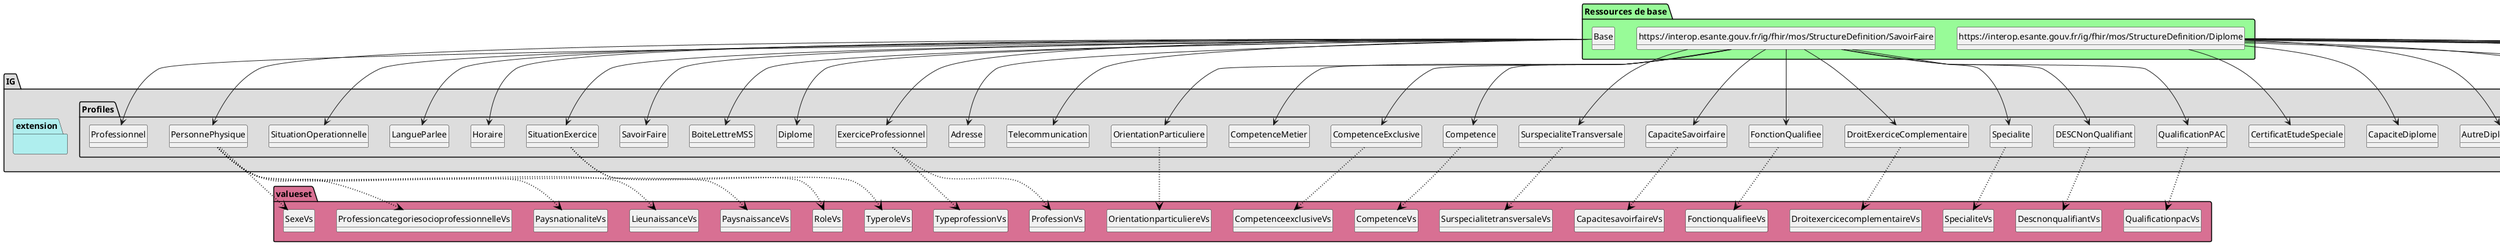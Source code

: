 @startuml
set namespaceSeparator ?
hide circle
hide class fields

package IG #DDDDDD{

     package Profiles #DDDDDD{

        class Adresse{

             Adresse => [None..None]
             Adresse.identificationDestinataire => [0..1]
             Adresse.identificationDomicilie => [0..1]
             Adresse.pointRemise => [0..1]
             Adresse.complementPointGeographique => [0..1]
             Adresse.numeroVoie => [0..1]
             Adresse.extension => [0..1]
             Adresse.typeVoie => [0..1]
             Adresse.libelleVoie => [0..1]
             Adresse.lieuDit => [0..1]
             Adresse.mentionDistribution => [0..1]
             Adresse.codePostal => [0..1]
             Adresse.localite => [0..1]
             Adresse.COGCommune => [0..1]
             Adresse.internationalDivisionTerritoriale => [0..1]
             Adresse.internationalPays => [0..1]
             Adresse.type => [0..*]
             Adresse.ligneUne => [0..1]
             Adresse.ligneDeux => [0..1]
             Adresse.ligneTrois => [0..1]
             Adresse.ligneQuatre => [0..1]
             Adresse.ligneCinq => [0..1]
             Adresse.ligneSix => [0..1]
             Adresse.ligneSept => [0..1]
        } 

        class Attestation{

             Attestation => [None..None]
             Attestation.attestation => [0..1]
        } 

        class AutreDiplomeObtenu{

             AutreDiplomeObtenu => [None..None]
             AutreDiplomeObtenu.autreDiplomeObtenu => [0..1]
        } 

        class BoiteLettreMSS{

             BoiteLettreMSS => [None..None]
             BoiteLettreMSS.adresseMSS => [0..1]
             BoiteLettreMSS.typeBAL => [0..1]
             BoiteLettreMSS.description => [0..1]
             BoiteLettreMSS.responsable => [0..1]
             BoiteLettreMSS.serviceRattachement => [0..1]
             BoiteLettreMSS.telephone => [0..1]
             BoiteLettreMSS.dematerialisation => [0..1]
             BoiteLettreMSS.listeRouge => [0..1]
        } 

        class CapaciteDiplome{

             CapaciteDiplome => [None..None]
             CapaciteDiplome.capaciteDiplome => [0..1]
        } 

        class CapaciteSavoirfaire{

             CapaciteSavoirfaire => [None..None]
             CapaciteSavoirfaire.capaciteSavoirFaire => [0..1]
        } 

        class CertificatEtudeSpeciale{

             CertificatEtudeSpeciale => [None..None]
             CertificatEtudeSpeciale.certificatEtudeSpeciale => [0..1]
        } 

        class Competence{

             Competence => [None..None]
             Competence.competence => [0..1]
        } 

        class CompetenceExclusive{

             CompetenceExclusive => [None..None]
             CompetenceExclusive.competenceExclusive => [0..1]
        } 

        class CompetenceMetier{

             CompetenceMetier => [None..None]
             CompetenceMetier.competenceMetier => [0..1]
        } 

        class DESC1{

             DESC1 => [None..None]
             DESC1.DESC1 => [0..1]
        } 

        class DESC2{

             DESC2 => [None..None]
             DESC2.DESC2 => [0..1]
        } 

        class DESCNonQualifiant{

             DESCNonQualifiant => [None..None]
             DESCNonQualifiant.DESCNonQualifiant => [0..1]
        } 

        class Diplome{

             Diplome => [None..None]
             Diplome.typeDiplome => [0..1]
             Diplome.lieuFormation => [0..1]
             Diplome.dateDiplome => [0..1]
             Diplome.numeroDiplome => [0..1]
        } 

        class DiplomeDeuxiemeCycleNonQualifiant{

             DiplomeDeuxiemeCycleNonQualifiant => [None..None]
             DiplomeDeuxiemeCycleNonQualifiant.diplomeDeuxiemeCycleNonQualifiant => [0..1]
        } 

        class DiplomeDivers{

             DiplomeDivers => [None..None]
             DiplomeDivers.diplomeDivers => [0..1]
        } 

        class DiplomeEEE{

             DiplomeEEE => [None..None]
             DiplomeEEE.diplomeEEE => [0..1]
        } 

        class DiplomeEES{

             DiplomeEES => [None..None]
             DiplomeEES.diplomeEES => [0..1]
        } 

        class DiplomeEtat{

             DiplomeEtat => [None..None]
             DiplomeEtat.diplomeEtat => [0..1]
        } 

        class DiplomeEtudeSpecialisee{

             DiplomeEtudeSpecialisee => [None..None]
             DiplomeEtudeSpecialisee.diplomeEtudeSpecialisee => [0..1]
        } 

        class DiplomeUniversitaire{

             DiplomeUniversitaire => [None..None]
             DiplomeUniversitaire.diplomeUniversitaire => [0..1]
        } 

        class DroitExerciceComplementaire{

             DroitExerciceComplementaire => [None..None]
             DroitExerciceComplementaire.droitExerciceComplementaire => [0..1]
        } 

        class ExerciceProfessionnel{

             ExerciceProfessionnel => [None..None]
             ExerciceProfessionnel.civiliteExercice => [0..1]
             ExerciceProfessionnel.nomExercice => [0..1]
             ExerciceProfessionnel.prenomExercice => [0..1]
             ExerciceProfessionnel.profession => [0..1]
             ExerciceProfessionnel.typeProfession => [0..1]
             ExerciceProfessionnel.categorieProfessionnelle => [0..1]
             ExerciceProfessionnel.dateEffetExercice => [0..1]
             ExerciceProfessionnel.dateFinEffetExercice => [0..1]
             ExerciceProfessionnel.departementPremierReferencementAE => [0..1]
             ExerciceProfessionnel.boiteLettresMSS => [0..*]
             ExerciceProfessionnel.InscriptionOrdre => [0..*]
             ExerciceProfessionnel.InscriptionOrdre.ordre => [0..1]
             ExerciceProfessionnel.InscriptionOrdre.dateDebutInscription => [0..1]
             ExerciceProfessionnel.InscriptionOrdre.dateRadiation => [0..1]
             ExerciceProfessionnel.InscriptionOrdre.statutInscription => [0..1]
             ExerciceProfessionnel.InscriptionOrdre.conseilDepartemental => [0..1]
             ExerciceProfessionnel.AttributionParticuliere => [0..1]
             ExerciceProfessionnel.AttributionParticuliere.attributionParticuliere => [0..1]
             ExerciceProfessionnel.AttributionParticuliere.dateDebutReconnaissance => [0..1]
             ExerciceProfessionnel.AttributionParticuliere.dateAbandon => [0..1]
             ExerciceProfessionnel.NiveauFormation => [0..*]
             ExerciceProfessionnel.NiveauFormation.diplome => [0..1]
             ExerciceProfessionnel.NiveauFormation.natureCycleFormation => [0..1]
             ExerciceProfessionnel.NiveauFormation.niveauFormationAcquis => [0..1]
             ExerciceProfessionnel.NiveauFormation.anneeUniversitaire => [0..1]
             ExerciceProfessionnel.NiveauFormation.dateFin => [0..1]
             ExerciceProfessionnel.professionnel => [1..1]
        } 

        class FonctionQualifiee{

             FonctionQualifiee => [None..None]
             FonctionQualifiee.fonctionQualifiee => [0..1]
        } 

        class FormationSpecialiseeTransversale{

             FormationSpecialiseeTransversale => [None..None]
             FormationSpecialiseeTransversale.formationSpecialiseeTransversale => [0..1]
        } 

        class Horaire{

             Horaire => [None..None]
             Horaire.idPlageHoraire => [0..1]
             Horaire.typePlageHoraire => [0..1]
             Horaire.ouvertureFermeture => [0..1]
             Horaire.jourSemaine => [0..1]
             Horaire.heureDebut => [0..1]
             Horaire.heureFin => [0..1]
             Horaire.frequencePlageHoraire => [0..1]
             Horaire.debutDateEffective => [0..1]
             Horaire.finDateEffective => [0..1]
             Horaire.dateDeclarationPlageHoraire => [0..1]
             Horaire.commentaire => [0..*]
        } 

        class LangueParlee{

             LangueParlee => [None..None]
             LangueParlee.langueParlee => [0..1]
             LangueParlee.dateFin => [0..1]
        } 

        class OrientationParticuliere{

             OrientationParticuliere => [None..None]
             OrientationParticuliere.orientationParticuliere => [0..1]
        } 

        class PersonnePhysique{

             PersonnePhysique => [None..None]
             PersonnePhysique.civilite => [0..1]
             PersonnePhysique.nomFamille => [0..1]
             PersonnePhysique.nomUsage => [0..1]
             PersonnePhysique.prenom => [0..*]
             PersonnePhysique.prenomUsuel => [0..1]
             PersonnePhysique.pseudonyme => [0..1]
             PersonnePhysique.surnom => [0..1]
             PersonnePhysique.sexeAdministratif => [0..1]
             PersonnePhysique.sexe => [0..1]
             PersonnePhysique.langueParlee => [0..*]
             PersonnePhysique.situationFamiliale => [0..1]
             PersonnePhysique.dateNaissance => [0..1]
             PersonnePhysique.dateDeces => [0..1]
             PersonnePhysique.communeNaissance => [0..1]
             PersonnePhysique.departementNaissance => [0..1]
             PersonnePhysique.paysNaissance => [0..1]
             PersonnePhysique.lieuNaissance => [0..1]
             PersonnePhysique.statutEtatCivil => [0..1]
             PersonnePhysique.dateStatutEtatCivil => [0..1]
             PersonnePhysique.dateAcquisitionNatFR => [0..1]
             PersonnePhysique.paysNationalite => [0..1]
             PersonnePhysique.paysResidence => [0..1]
             PersonnePhysique.professionCategorieSocioProfessionnelle => [0..1]
             PersonnePhysique.causeMortalite => [0..1]
             PersonnePhysique.tailleCorporelle => [0..1]
             PersonnePhysique.poidsCorporel => [0..1]
             PersonnePhysique.surfaceCorporelle => [0..1]
             PersonnePhysique.indiceMasseCorporelle => [0..1]
        } 

        class Professionnel{

             Professionnel => [None..None]
             Professionnel.idPP => [0..1]
             Professionnel.typeIdNatPP => [0..1]
             Professionnel.idNatPS => [0..1]
             Professionnel.personne => [0..1]
             Professionnel.diplomeObtenu => [0..*]
             Professionnel.adresseCorrespondance => [0..*]
             Professionnel.telecommunication => [0..*]
             Professionnel.boiteLettresMSS => [0..*]
        } 

        class QualificationPAC{

             QualificationPAC => [None..None]
             QualificationPAC.qualificationPAC => [0..1]
        } 

        class SavoirFaire{

             SavoirFaire => [None..None]
             SavoirFaire.typeSavoirFaire => [0..1]
             SavoirFaire.dateReconnaissance => [0..1]
             SavoirFaire.dateAbandon => [0..1]
             SavoirFaire.exerciceProfessionnel => [1..1]
        } 

        class SituationExercice{

             SituationExercice => [None..None]
             SituationExercice.role => [0..1]
             SituationExercice.typeRole => [0..1]
             SituationExercice.modeExercice => [0..1]
             SituationExercice.numeroAM => [0..1]
             SituationExercice.dateDebutActivite => [0..1]
             SituationExercice.dateFinActivite => [0..1]
             SituationExercice.genreActivite => [0..1]
             SituationExercice.motifFinActivite => [0..1]
             SituationExercice.statutHospitalier => [0..1]
             SituationExercice.sectionOrdrePharmacien => [0..1]
             SituationExercice.sousSectionOrdrePharmacien => [0..1]
             SituationExercice.typeActiviteLiberale => [0..1]
             SituationExercice.statutPSSSA => [0..1]
             SituationExercice.telecommunication => [0..*]
             SituationExercice.adresseSE => [0..*]
             SituationExercice.boiteLettresMSS => [0..*]
             SituationExercice.exerciceProfessionnel => [1..1]
        } 

        class SituationOperationnelle{

             SituationOperationnelle => [None..None]
             SituationOperationnelle.identifiantSituationOperationnelle => [0..1]
             SituationOperationnelle.modeExerciceOffre => [0..1]
             SituationOperationnelle.competenceSpecifique => [0..*]
             SituationOperationnelle.precisionHoraire => [0..1]
             SituationOperationnelle.secteurConventionnement => [0..1]
             SituationOperationnelle.optionContratAccesAuxSoins => [0..1]
             SituationOperationnelle.carteVitaleAcceptee => [0..1]
             SituationOperationnelle.telecommunication => [0..1]
             SituationOperationnelle.exerciceProfessionnel => [1..1]
        } 

        class Specialite{

             Specialite => [None..None]
             Specialite.specialite => [0..1]
        } 

        class SurspecialiteTransversale{

             SurspecialiteTransversale => [None..None]
             SurspecialiteTransversale.surspecialiteTransversale => [0..1]
        } 

        class Telecommunication{

             Telecommunication => [None..None]
             Telecommunication.canal => [0..1]
             Telecommunication.adresseTelecom => [0..1]
             Telecommunication.typeMessagerie => [0..1]
             Telecommunication.utilisation => [0..1]
             Telecommunication.niveauConfidentialite => [0..1]
         }

     }
     package extension #paleturquoise {


         }
     }
     package valueset #PaleVioletRed{

        class CapacitesavoirfaireVs  

     CapaciteSavoirfaire -[#black,dotted,thickness=2]-> CapacitesavoirfaireVs

        class CompetenceVs  

     Competence -[#black,dotted,thickness=2]-> CompetenceVs

        class CompetenceexclusiveVs  

     CompetenceExclusive -[#black,dotted,thickness=2]-> CompetenceexclusiveVs

        class DescnonqualifiantVs  

     DESCNonQualifiant -[#black,dotted,thickness=2]-> DescnonqualifiantVs

        class DroitexercicecomplementaireVs  

     DroitExerciceComplementaire -[#black,dotted,thickness=2]-> DroitexercicecomplementaireVs

        class ProfessionVs  

     ExerciceProfessionnel -[#black,dotted,thickness=2]-> ProfessionVs

        class TypeprofessionVs  

     ExerciceProfessionnel -[#black,dotted,thickness=2]-> TypeprofessionVs

        class FonctionqualifieeVs  

     FonctionQualifiee -[#black,dotted,thickness=2]-> FonctionqualifieeVs

        class OrientationparticuliereVs  

     OrientationParticuliere -[#black,dotted,thickness=2]-> OrientationparticuliereVs

        class SexeVs  

     PersonnePhysique -[#black,dotted,thickness=2]-> SexeVs

        class PaysnaissanceVs  

     PersonnePhysique -[#black,dotted,thickness=2]-> PaysnaissanceVs

        class LieunaissanceVs  

     PersonnePhysique -[#black,dotted,thickness=2]-> LieunaissanceVs

        class PaysnationaliteVs  

     PersonnePhysique -[#black,dotted,thickness=2]-> PaysnationaliteVs

        class ProfessioncategoriesocioprofessionnelleVs  

     PersonnePhysique -[#black,dotted,thickness=2]-> ProfessioncategoriesocioprofessionnelleVs

        class QualificationpacVs  

     QualificationPAC -[#black,dotted,thickness=2]-> QualificationpacVs

        class RoleVs  

     SituationExercice -[#black,dotted,thickness=2]-> RoleVs

        class TyperoleVs  

     SituationExercice -[#black,dotted,thickness=2]-> TyperoleVs

        class SpecialiteVs  

     Specialite -[#black,dotted,thickness=2]-> SpecialiteVs

        class SurspecialitetransversaleVs  

     SurspecialiteTransversale -[#black,dotted,thickness=2]-> SurspecialitetransversaleVs
       }

package "Ressources de base" #palegreen {

 class "Base" as  class095a1b43effec73955e31e790438de49 

    class095a1b43effec73955e31e790438de49 --> Adresse

 class "https://interop.esante.gouv.fr/ig/fhir/mos/StructureDefinition/Diplome" as  class5c08ef5fce6cb24c19cfc301706c1d44 

    class5c08ef5fce6cb24c19cfc301706c1d44 --> Attestation

 class "https://interop.esante.gouv.fr/ig/fhir/mos/StructureDefinition/Diplome" as  class5c08ef5fce6cb24c19cfc301706c1d44 

    class5c08ef5fce6cb24c19cfc301706c1d44 --> AutreDiplomeObtenu

 class "Base" as  class095a1b43effec73955e31e790438de49 

    class095a1b43effec73955e31e790438de49 --> BoiteLettreMSS

 class "https://interop.esante.gouv.fr/ig/fhir/mos/StructureDefinition/Diplome" as  class5c08ef5fce6cb24c19cfc301706c1d44 

    class5c08ef5fce6cb24c19cfc301706c1d44 --> CapaciteDiplome

 class "https://interop.esante.gouv.fr/ig/fhir/mos/StructureDefinition/SavoirFaire" as  classe16a5958d13b85e9085a31a3ed922d40 

    classe16a5958d13b85e9085a31a3ed922d40 --> CapaciteSavoirfaire

 class "https://interop.esante.gouv.fr/ig/fhir/mos/StructureDefinition/Diplome" as  class5c08ef5fce6cb24c19cfc301706c1d44 

    class5c08ef5fce6cb24c19cfc301706c1d44 --> CertificatEtudeSpeciale

 class "https://interop.esante.gouv.fr/ig/fhir/mos/StructureDefinition/SavoirFaire" as  classe16a5958d13b85e9085a31a3ed922d40 

    classe16a5958d13b85e9085a31a3ed922d40 --> Competence

 class "https://interop.esante.gouv.fr/ig/fhir/mos/StructureDefinition/SavoirFaire" as  classe16a5958d13b85e9085a31a3ed922d40 

    classe16a5958d13b85e9085a31a3ed922d40 --> CompetenceExclusive

 class "https://interop.esante.gouv.fr/ig/fhir/mos/StructureDefinition/SavoirFaire" as  classe16a5958d13b85e9085a31a3ed922d40 

    classe16a5958d13b85e9085a31a3ed922d40 --> CompetenceMetier

 class "https://interop.esante.gouv.fr/ig/fhir/mos/StructureDefinition/Diplome" as  class5c08ef5fce6cb24c19cfc301706c1d44 

    class5c08ef5fce6cb24c19cfc301706c1d44 --> DESC1

 class "https://interop.esante.gouv.fr/ig/fhir/mos/StructureDefinition/Diplome" as  class5c08ef5fce6cb24c19cfc301706c1d44 

    class5c08ef5fce6cb24c19cfc301706c1d44 --> DESC2

 class "https://interop.esante.gouv.fr/ig/fhir/mos/StructureDefinition/SavoirFaire" as  classe16a5958d13b85e9085a31a3ed922d40 

    classe16a5958d13b85e9085a31a3ed922d40 --> DESCNonQualifiant

 class "Base" as  class095a1b43effec73955e31e790438de49 

    class095a1b43effec73955e31e790438de49 --> Diplome

 class "https://interop.esante.gouv.fr/ig/fhir/mos/StructureDefinition/Diplome" as  class5c08ef5fce6cb24c19cfc301706c1d44 

    class5c08ef5fce6cb24c19cfc301706c1d44 --> DiplomeDeuxiemeCycleNonQualifiant

 class "https://interop.esante.gouv.fr/ig/fhir/mos/StructureDefinition/Diplome" as  class5c08ef5fce6cb24c19cfc301706c1d44 

    class5c08ef5fce6cb24c19cfc301706c1d44 --> DiplomeDivers

 class "https://interop.esante.gouv.fr/ig/fhir/mos/StructureDefinition/Diplome" as  class5c08ef5fce6cb24c19cfc301706c1d44 

    class5c08ef5fce6cb24c19cfc301706c1d44 --> DiplomeEEE

 class "https://interop.esante.gouv.fr/ig/fhir/mos/StructureDefinition/Diplome" as  class5c08ef5fce6cb24c19cfc301706c1d44 

    class5c08ef5fce6cb24c19cfc301706c1d44 --> DiplomeEES

 class "https://interop.esante.gouv.fr/ig/fhir/mos/StructureDefinition/Diplome" as  class5c08ef5fce6cb24c19cfc301706c1d44 

    class5c08ef5fce6cb24c19cfc301706c1d44 --> DiplomeEtat

 class "https://interop.esante.gouv.fr/ig/fhir/mos/StructureDefinition/Diplome" as  class5c08ef5fce6cb24c19cfc301706c1d44 

    class5c08ef5fce6cb24c19cfc301706c1d44 --> DiplomeEtudeSpecialisee

 class "https://interop.esante.gouv.fr/ig/fhir/mos/StructureDefinition/Diplome" as  class5c08ef5fce6cb24c19cfc301706c1d44 

    class5c08ef5fce6cb24c19cfc301706c1d44 --> DiplomeUniversitaire

 class "https://interop.esante.gouv.fr/ig/fhir/mos/StructureDefinition/SavoirFaire" as  classe16a5958d13b85e9085a31a3ed922d40 

    classe16a5958d13b85e9085a31a3ed922d40 --> DroitExerciceComplementaire

 class "Base" as  class095a1b43effec73955e31e790438de49 

    class095a1b43effec73955e31e790438de49 --> ExerciceProfessionnel

 class "https://interop.esante.gouv.fr/ig/fhir/mos/StructureDefinition/SavoirFaire" as  classe16a5958d13b85e9085a31a3ed922d40 

    classe16a5958d13b85e9085a31a3ed922d40 --> FonctionQualifiee

 class "https://interop.esante.gouv.fr/ig/fhir/mos/StructureDefinition/Diplome" as  class5c08ef5fce6cb24c19cfc301706c1d44 

    class5c08ef5fce6cb24c19cfc301706c1d44 --> FormationSpecialiseeTransversale

 class "Base" as  class095a1b43effec73955e31e790438de49 

    class095a1b43effec73955e31e790438de49 --> Horaire

 class "Base" as  class095a1b43effec73955e31e790438de49 

    class095a1b43effec73955e31e790438de49 --> LangueParlee

 class "https://interop.esante.gouv.fr/ig/fhir/mos/StructureDefinition/SavoirFaire" as  classe16a5958d13b85e9085a31a3ed922d40 

    classe16a5958d13b85e9085a31a3ed922d40 --> OrientationParticuliere

 class "Base" as  class095a1b43effec73955e31e790438de49 

    class095a1b43effec73955e31e790438de49 --> PersonnePhysique

 class "Base" as  class095a1b43effec73955e31e790438de49 

    class095a1b43effec73955e31e790438de49 --> Professionnel

 class "https://interop.esante.gouv.fr/ig/fhir/mos/StructureDefinition/SavoirFaire" as  classe16a5958d13b85e9085a31a3ed922d40 

    classe16a5958d13b85e9085a31a3ed922d40 --> QualificationPAC

 class "Base" as  class095a1b43effec73955e31e790438de49 

    class095a1b43effec73955e31e790438de49 --> SavoirFaire

 class "Base" as  class095a1b43effec73955e31e790438de49 

    class095a1b43effec73955e31e790438de49 --> SituationExercice

 class "Base" as  class095a1b43effec73955e31e790438de49 

    class095a1b43effec73955e31e790438de49 --> SituationOperationnelle

 class "https://interop.esante.gouv.fr/ig/fhir/mos/StructureDefinition/SavoirFaire" as  classe16a5958d13b85e9085a31a3ed922d40 

    classe16a5958d13b85e9085a31a3ed922d40 --> Specialite

 class "https://interop.esante.gouv.fr/ig/fhir/mos/StructureDefinition/SavoirFaire" as  classe16a5958d13b85e9085a31a3ed922d40 

    classe16a5958d13b85e9085a31a3ed922d40 --> SurspecialiteTransversale

 class "Base" as  class095a1b43effec73955e31e790438de49 

    class095a1b43effec73955e31e790438de49 --> Telecommunication
}
@enduml